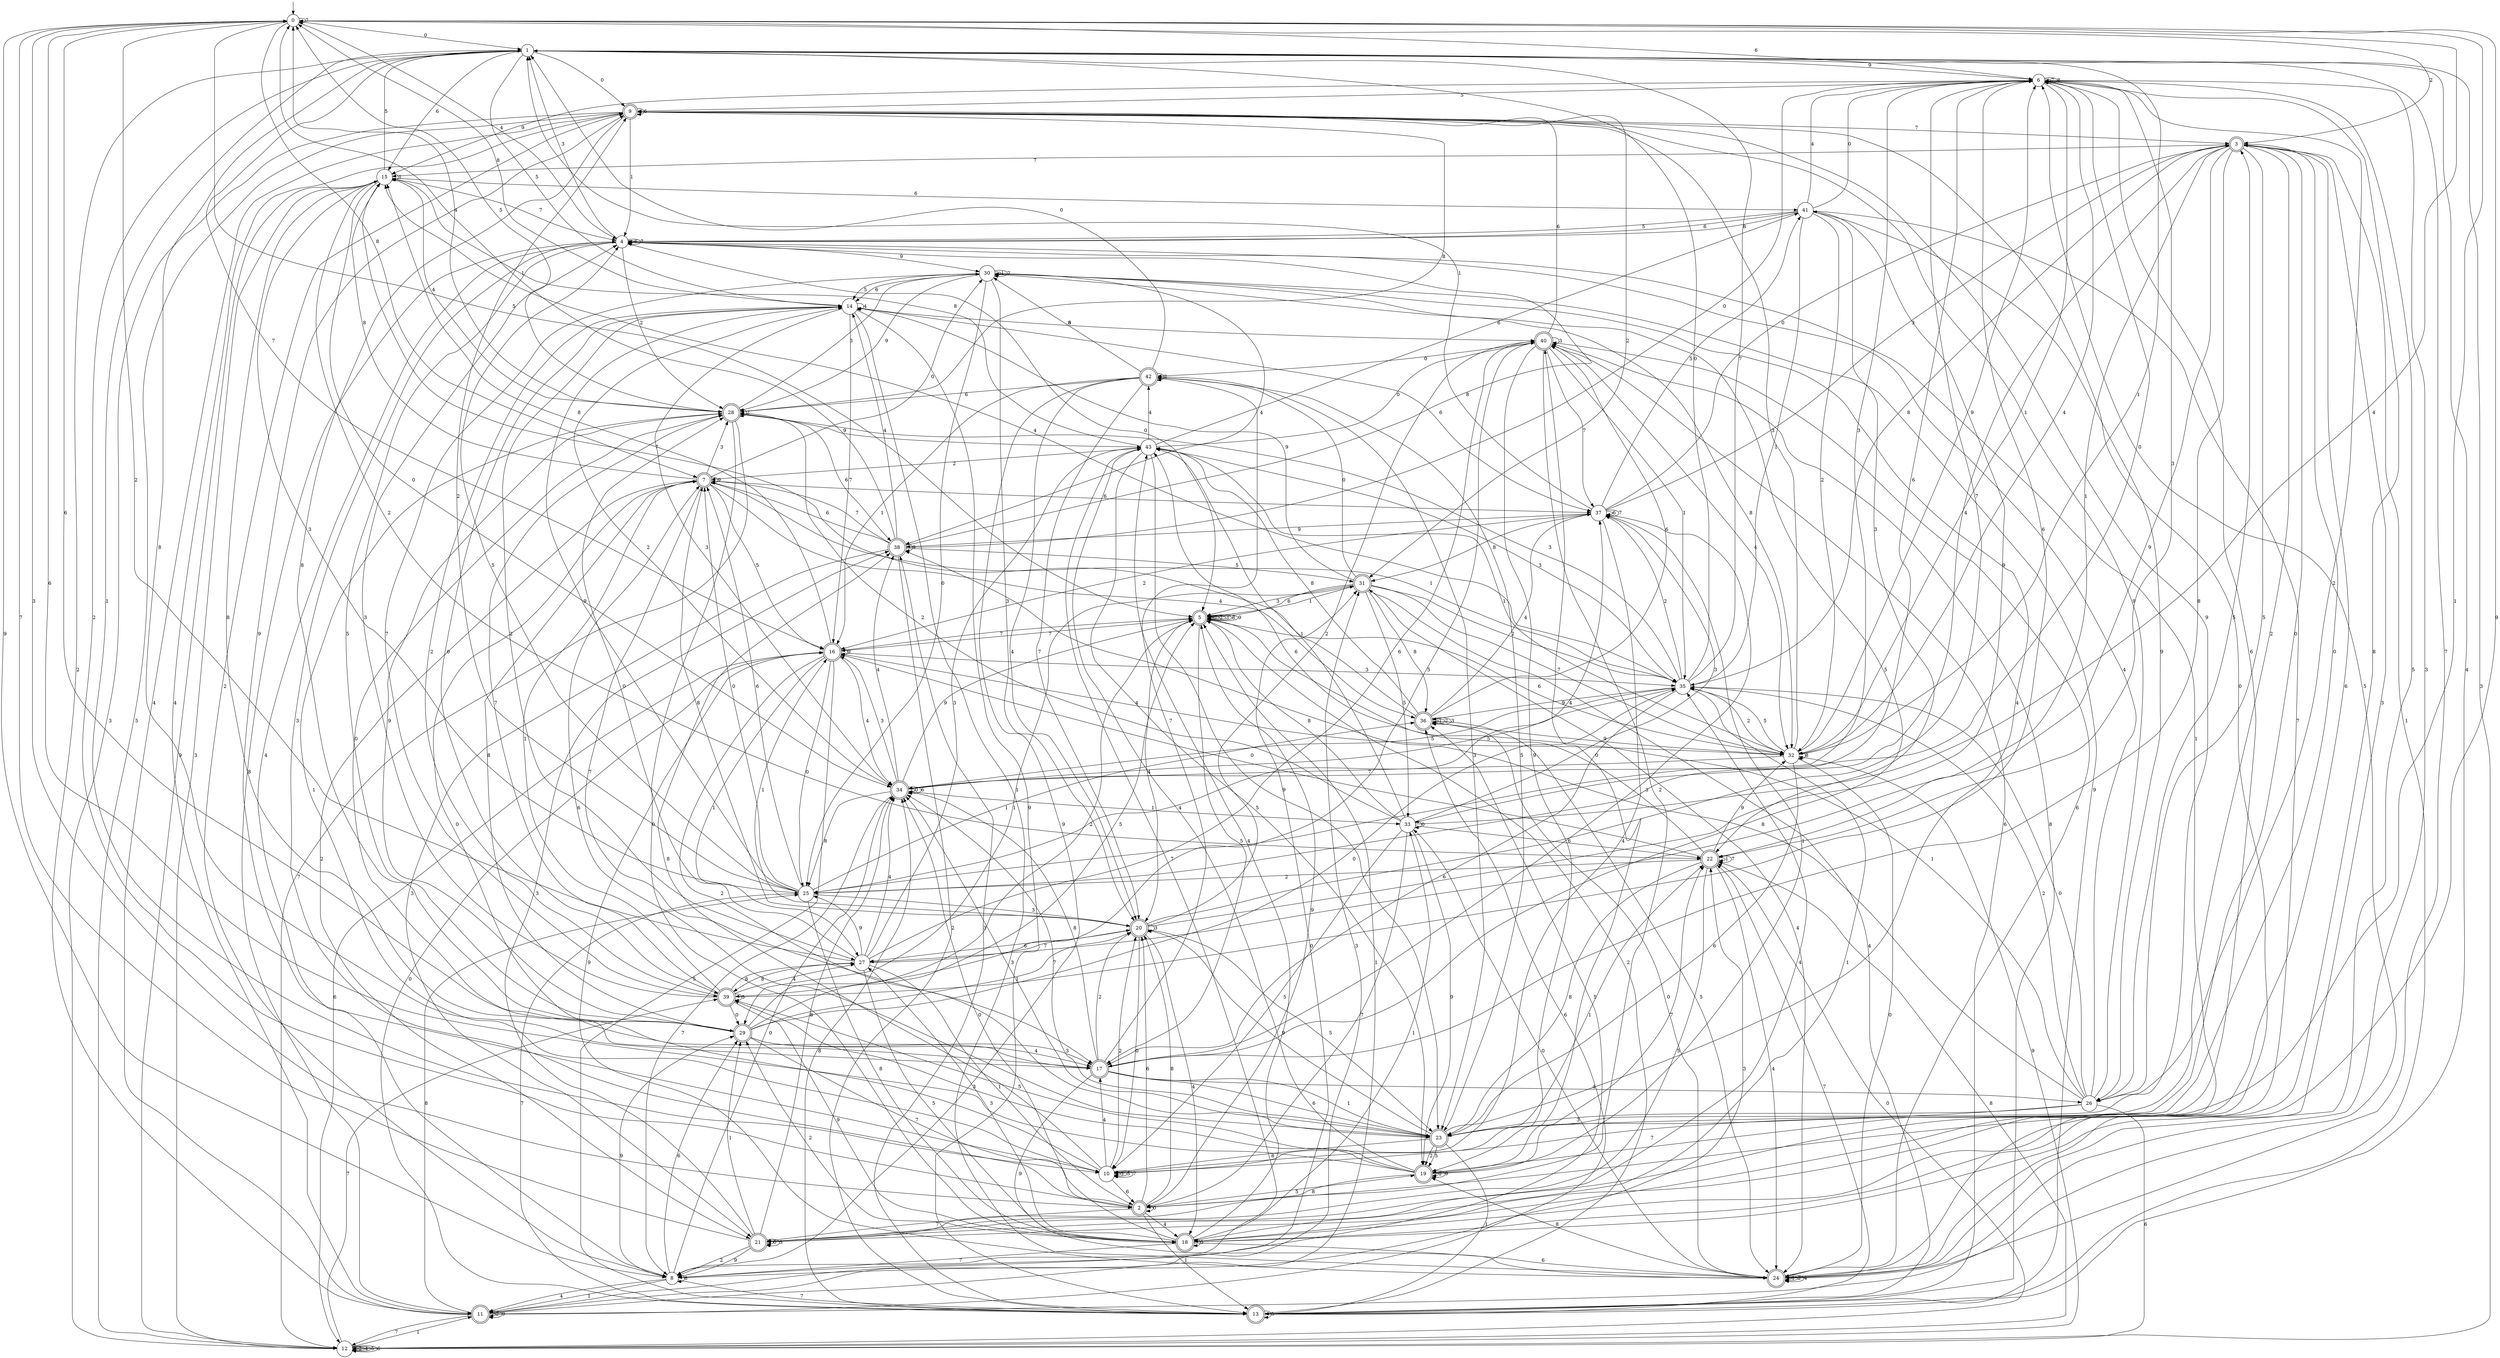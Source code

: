 digraph g {

	s0 [shape="circle" label="0"];
	s1 [shape="circle" label="1"];
	s2 [shape="doublecircle" label="2"];
	s3 [shape="doublecircle" label="3"];
	s4 [shape="circle" label="4"];
	s5 [shape="doublecircle" label="5"];
	s6 [shape="circle" label="6"];
	s7 [shape="doublecircle" label="7"];
	s8 [shape="circle" label="8"];
	s9 [shape="doublecircle" label="9"];
	s10 [shape="circle" label="10"];
	s11 [shape="doublecircle" label="11"];
	s12 [shape="circle" label="12"];
	s13 [shape="doublecircle" label="13"];
	s14 [shape="circle" label="14"];
	s15 [shape="circle" label="15"];
	s16 [shape="doublecircle" label="16"];
	s17 [shape="doublecircle" label="17"];
	s18 [shape="doublecircle" label="18"];
	s19 [shape="doublecircle" label="19"];
	s20 [shape="doublecircle" label="20"];
	s21 [shape="doublecircle" label="21"];
	s22 [shape="doublecircle" label="22"];
	s23 [shape="doublecircle" label="23"];
	s24 [shape="doublecircle" label="24"];
	s25 [shape="circle" label="25"];
	s26 [shape="circle" label="26"];
	s27 [shape="circle" label="27"];
	s28 [shape="doublecircle" label="28"];
	s29 [shape="doublecircle" label="29"];
	s30 [shape="circle" label="30"];
	s31 [shape="doublecircle" label="31"];
	s32 [shape="circle" label="32"];
	s33 [shape="circle" label="33"];
	s34 [shape="doublecircle" label="34"];
	s35 [shape="circle" label="35"];
	s36 [shape="doublecircle" label="36"];
	s37 [shape="circle" label="37"];
	s38 [shape="doublecircle" label="38"];
	s39 [shape="doublecircle" label="39"];
	s40 [shape="doublecircle" label="40"];
	s41 [shape="circle" label="41"];
	s42 [shape="doublecircle" label="42"];
	s43 [shape="circle" label="43"];
	s0 -> s1 [label="0"];
	s0 -> s2 [label="1"];
	s0 -> s3 [label="2"];
	s0 -> s2 [label="3"];
	s0 -> s4 [label="4"];
	s0 -> s5 [label="5"];
	s0 -> s6 [label="6"];
	s0 -> s0 [label="7"];
	s0 -> s7 [label="8"];
	s0 -> s8 [label="9"];
	s1 -> s9 [label="0"];
	s1 -> s10 [label="1"];
	s1 -> s11 [label="2"];
	s1 -> s12 [label="3"];
	s1 -> s13 [label="4"];
	s1 -> s14 [label="5"];
	s1 -> s15 [label="6"];
	s1 -> s16 [label="7"];
	s1 -> s17 [label="8"];
	s1 -> s6 [label="9"];
	s2 -> s2 [label="0"];
	s2 -> s13 [label="1"];
	s2 -> s1 [label="2"];
	s2 -> s4 [label="3"];
	s2 -> s18 [label="4"];
	s2 -> s19 [label="5"];
	s2 -> s20 [label="6"];
	s2 -> s21 [label="7"];
	s2 -> s20 [label="8"];
	s2 -> s5 [label="9"];
	s3 -> s19 [label="0"];
	s3 -> s22 [label="1"];
	s3 -> s23 [label="2"];
	s3 -> s24 [label="3"];
	s3 -> s25 [label="4"];
	s3 -> s26 [label="5"];
	s3 -> s21 [label="6"];
	s3 -> s15 [label="7"];
	s3 -> s17 [label="8"];
	s3 -> s27 [label="9"];
	s4 -> s5 [label="0"];
	s4 -> s18 [label="1"];
	s4 -> s28 [label="2"];
	s4 -> s1 [label="3"];
	s4 -> s8 [label="4"];
	s4 -> s29 [label="5"];
	s4 -> s4 [label="6"];
	s4 -> s4 [label="7"];
	s4 -> s11 [label="8"];
	s4 -> s30 [label="9"];
	s5 -> s5 [label="0"];
	s5 -> s31 [label="1"];
	s5 -> s5 [label="2"];
	s5 -> s5 [label="3"];
	s5 -> s20 [label="4"];
	s5 -> s17 [label="5"];
	s5 -> s32 [label="6"];
	s5 -> s16 [label="7"];
	s5 -> s5 [label="8"];
	s5 -> s5 [label="9"];
	s6 -> s33 [label="0"];
	s6 -> s32 [label="1"];
	s6 -> s26 [label="2"];
	s6 -> s34 [label="3"];
	s6 -> s32 [label="4"];
	s6 -> s9 [label="5"];
	s6 -> s25 [label="6"];
	s6 -> s6 [label="7"];
	s6 -> s6 [label="8"];
	s6 -> s15 [label="9"];
	s7 -> s30 [label="0"];
	s7 -> s35 [label="1"];
	s7 -> s21 [label="2"];
	s7 -> s28 [label="3"];
	s7 -> s36 [label="4"];
	s7 -> s16 [label="5"];
	s7 -> s37 [label="6"];
	s7 -> s17 [label="7"];
	s7 -> s15 [label="8"];
	s7 -> s7 [label="9"];
	s8 -> s34 [label="0"];
	s8 -> s11 [label="1"];
	s8 -> s9 [label="2"];
	s8 -> s22 [label="3"];
	s8 -> s11 [label="4"];
	s8 -> s36 [label="5"];
	s8 -> s29 [label="6"];
	s8 -> s13 [label="7"];
	s8 -> s8 [label="8"];
	s8 -> s29 [label="9"];
	s9 -> s24 [label="0"];
	s9 -> s4 [label="1"];
	s9 -> s31 [label="2"];
	s9 -> s12 [label="3"];
	s9 -> s11 [label="4"];
	s9 -> s12 [label="5"];
	s9 -> s9 [label="6"];
	s9 -> s3 [label="7"];
	s9 -> s29 [label="8"];
	s9 -> s23 [label="9"];
	s10 -> s7 [label="0"];
	s10 -> s22 [label="1"];
	s10 -> s20 [label="2"];
	s10 -> s10 [label="3"];
	s10 -> s17 [label="4"];
	s10 -> s10 [label="5"];
	s10 -> s2 [label="6"];
	s10 -> s10 [label="7"];
	s10 -> s38 [label="8"];
	s10 -> s9 [label="9"];
	s11 -> s31 [label="0"];
	s11 -> s5 [label="1"];
	s11 -> s11 [label="2"];
	s11 -> s31 [label="3"];
	s11 -> s9 [label="4"];
	s11 -> s6 [label="5"];
	s11 -> s36 [label="6"];
	s11 -> s12 [label="7"];
	s11 -> s25 [label="8"];
	s11 -> s11 [label="9"];
	s12 -> s22 [label="0"];
	s12 -> s11 [label="1"];
	s12 -> s12 [label="2"];
	s12 -> s15 [label="3"];
	s12 -> s12 [label="4"];
	s12 -> s12 [label="5"];
	s12 -> s12 [label="6"];
	s12 -> s39 [label="7"];
	s12 -> s22 [label="8"];
	s12 -> s32 [label="9"];
	s13 -> s16 [label="0"];
	s13 -> s3 [label="1"];
	s13 -> s5 [label="2"];
	s13 -> s38 [label="3"];
	s13 -> s31 [label="4"];
	s13 -> s13 [label="5"];
	s13 -> s40 [label="6"];
	s13 -> s22 [label="7"];
	s13 -> s34 [label="8"];
	s13 -> s30 [label="9"];
	s14 -> s39 [label="0"];
	s14 -> s24 [label="1"];
	s14 -> s27 [label="2"];
	s14 -> s34 [label="3"];
	s14 -> s14 [label="4"];
	s14 -> s40 [label="5"];
	s14 -> s37 [label="6"];
	s14 -> s16 [label="7"];
	s14 -> s0 [label="8"];
	s14 -> s13 [label="9"];
	s15 -> s34 [label="0"];
	s15 -> s15 [label="1"];
	s15 -> s22 [label="2"];
	s15 -> s25 [label="3"];
	s15 -> s28 [label="4"];
	s15 -> s1 [label="5"];
	s15 -> s41 [label="6"];
	s15 -> s4 [label="7"];
	s15 -> s17 [label="8"];
	s15 -> s12 [label="9"];
	s16 -> s25 [label="0"];
	s16 -> s27 [label="1"];
	s16 -> s23 [label="2"];
	s16 -> s35 [label="3"];
	s16 -> s34 [label="4"];
	s16 -> s13 [label="5"];
	s16 -> s12 [label="6"];
	s16 -> s5 [label="7"];
	s16 -> s15 [label="8"];
	s16 -> s16 [label="9"];
	s17 -> s28 [label="0"];
	s17 -> s23 [label="1"];
	s17 -> s20 [label="2"];
	s17 -> s37 [label="3"];
	s17 -> s26 [label="4"];
	s17 -> s30 [label="5"];
	s17 -> s23 [label="6"];
	s17 -> s42 [label="7"];
	s17 -> s34 [label="8"];
	s17 -> s24 [label="9"];
	s18 -> s34 [label="0"];
	s18 -> s33 [label="1"];
	s18 -> s29 [label="2"];
	s18 -> s27 [label="3"];
	s18 -> s43 [label="4"];
	s18 -> s18 [label="5"];
	s18 -> s24 [label="6"];
	s18 -> s8 [label="7"];
	s18 -> s6 [label="8"];
	s18 -> s0 [label="9"];
	s19 -> s40 [label="0"];
	s19 -> s37 [label="1"];
	s19 -> s19 [label="2"];
	s19 -> s39 [label="3"];
	s19 -> s43 [label="4"];
	s19 -> s39 [label="5"];
	s19 -> s0 [label="6"];
	s19 -> s22 [label="7"];
	s19 -> s2 [label="8"];
	s19 -> s19 [label="9"];
	s20 -> s10 [label="0"];
	s20 -> s16 [label="1"];
	s20 -> s40 [label="2"];
	s20 -> s20 [label="3"];
	s20 -> s18 [label="4"];
	s20 -> s23 [label="5"];
	s20 -> s27 [label="6"];
	s20 -> s6 [label="7"];
	s20 -> s7 [label="8"];
	s20 -> s41 [label="9"];
	s21 -> s21 [label="0"];
	s21 -> s29 [label="1"];
	s21 -> s8 [label="2"];
	s21 -> s38 [label="3"];
	s21 -> s35 [label="4"];
	s21 -> s21 [label="5"];
	s21 -> s6 [label="6"];
	s21 -> s0 [label="7"];
	s21 -> s34 [label="8"];
	s21 -> s8 [label="9"];
	s22 -> s16 [label="0"];
	s22 -> s22 [label="1"];
	s22 -> s25 [label="2"];
	s22 -> s6 [label="3"];
	s22 -> s24 [label="4"];
	s22 -> s21 [label="5"];
	s22 -> s43 [label="6"];
	s22 -> s22 [label="7"];
	s22 -> s23 [label="8"];
	s22 -> s32 [label="9"];
	s23 -> s3 [label="0"];
	s23 -> s13 [label="1"];
	s23 -> s19 [label="2"];
	s23 -> s34 [label="3"];
	s23 -> s30 [label="4"];
	s23 -> s19 [label="5"];
	s23 -> s7 [label="6"];
	s23 -> s34 [label="7"];
	s23 -> s10 [label="8"];
	s23 -> s20 [label="9"];
	s24 -> s33 [label="0"];
	s24 -> s24 [label="1"];
	s24 -> s24 [label="2"];
	s24 -> s6 [label="3"];
	s24 -> s24 [label="4"];
	s24 -> s6 [label="5"];
	s24 -> s40 [label="6"];
	s24 -> s1 [label="7"];
	s24 -> s19 [label="8"];
	s24 -> s16 [label="9"];
	s25 -> s7 [label="0"];
	s25 -> s36 [label="1"];
	s25 -> s9 [label="2"];
	s25 -> s20 [label="3"];
	s25 -> s37 [label="4"];
	s25 -> s4 [label="5"];
	s25 -> s7 [label="6"];
	s25 -> s13 [label="7"];
	s25 -> s18 [label="8"];
	s25 -> s14 [label="9"];
	s26 -> s35 [label="0"];
	s26 -> s5 [label="1"];
	s26 -> s35 [label="2"];
	s26 -> s23 [label="3"];
	s26 -> s4 [label="4"];
	s26 -> s3 [label="5"];
	s26 -> s12 [label="6"];
	s26 -> s10 [label="7"];
	s26 -> s38 [label="8"];
	s26 -> s9 [label="9"];
	s27 -> s28 [label="0"];
	s27 -> s2 [label="1"];
	s27 -> s0 [label="2"];
	s27 -> s43 [label="3"];
	s27 -> s34 [label="4"];
	s27 -> s18 [label="5"];
	s27 -> s40 [label="6"];
	s27 -> s20 [label="7"];
	s27 -> s39 [label="8"];
	s27 -> s25 [label="9"];
	s28 -> s18 [label="0"];
	s28 -> s10 [label="1"];
	s28 -> s28 [label="2"];
	s28 -> s30 [label="3"];
	s28 -> s0 [label="4"];
	s28 -> s0 [label="5"];
	s28 -> s38 [label="6"];
	s28 -> s12 [label="7"];
	s28 -> s9 [label="8"];
	s28 -> s43 [label="9"];
	s29 -> s35 [label="0"];
	s29 -> s20 [label="1"];
	s29 -> s5 [label="2"];
	s29 -> s17 [label="3"];
	s29 -> s17 [label="4"];
	s29 -> s5 [label="5"];
	s29 -> s0 [label="6"];
	s29 -> s2 [label="7"];
	s29 -> s7 [label="8"];
	s29 -> s28 [label="9"];
	s30 -> s25 [label="0"];
	s30 -> s30 [label="1"];
	s30 -> s30 [label="2"];
	s30 -> s20 [label="3"];
	s30 -> s38 [label="4"];
	s30 -> s14 [label="5"];
	s30 -> s14 [label="6"];
	s30 -> s39 [label="7"];
	s30 -> s32 [label="8"];
	s30 -> s28 [label="9"];
	s31 -> s42 [label="0"];
	s31 -> s29 [label="1"];
	s31 -> s35 [label="2"];
	s31 -> s5 [label="3"];
	s31 -> s24 [label="4"];
	s31 -> s33 [label="5"];
	s31 -> s5 [label="6"];
	s31 -> s32 [label="7"];
	s31 -> s36 [label="8"];
	s31 -> s14 [label="9"];
	s32 -> s24 [label="0"];
	s32 -> s1 [label="1"];
	s32 -> s35 [label="2"];
	s32 -> s9 [label="3"];
	s32 -> s16 [label="4"];
	s32 -> s35 [label="5"];
	s32 -> s23 [label="6"];
	s32 -> s34 [label="7"];
	s32 -> s32 [label="8"];
	s32 -> s6 [label="9"];
	s33 -> s33 [label="0"];
	s33 -> s43 [label="1"];
	s33 -> s28 [label="2"];
	s33 -> s37 [label="3"];
	s33 -> s0 [label="4"];
	s33 -> s10 [label="5"];
	s33 -> s22 [label="6"];
	s33 -> s2 [label="7"];
	s33 -> s5 [label="8"];
	s33 -> s19 [label="9"];
	s34 -> s34 [label="0"];
	s34 -> s33 [label="1"];
	s34 -> s14 [label="2"];
	s34 -> s16 [label="3"];
	s34 -> s38 [label="4"];
	s34 -> s35 [label="5"];
	s34 -> s34 [label="6"];
	s34 -> s8 [label="7"];
	s34 -> s25 [label="8"];
	s34 -> s5 [label="9"];
	s35 -> s1 [label="0"];
	s35 -> s18 [label="1"];
	s35 -> s37 [label="2"];
	s35 -> s28 [label="3"];
	s35 -> s15 [label="4"];
	s35 -> s34 [label="5"];
	s35 -> s17 [label="6"];
	s35 -> s1 [label="7"];
	s35 -> s3 [label="8"];
	s35 -> s36 [label="9"];
	s36 -> s24 [label="0"];
	s36 -> s36 [label="1"];
	s36 -> s36 [label="2"];
	s36 -> s36 [label="3"];
	s36 -> s37 [label="4"];
	s36 -> s24 [label="5"];
	s36 -> s40 [label="6"];
	s36 -> s15 [label="7"];
	s36 -> s43 [label="8"];
	s36 -> s32 [label="9"];
	s37 -> s3 [label="0"];
	s37 -> s1 [label="1"];
	s37 -> s16 [label="2"];
	s37 -> s3 [label="3"];
	s37 -> s10 [label="4"];
	s37 -> s41 [label="5"];
	s37 -> s37 [label="6"];
	s37 -> s37 [label="7"];
	s37 -> s31 [label="8"];
	s37 -> s38 [label="9"];
	s38 -> s6 [label="0"];
	s38 -> s0 [label="1"];
	s38 -> s13 [label="2"];
	s38 -> s21 [label="3"];
	s38 -> s14 [label="4"];
	s38 -> s31 [label="5"];
	s38 -> s7 [label="6"];
	s38 -> s7 [label="7"];
	s38 -> s4 [label="8"];
	s38 -> s38 [label="9"];
	s39 -> s29 [label="0"];
	s39 -> s7 [label="1"];
	s39 -> s14 [label="2"];
	s39 -> s4 [label="3"];
	s39 -> s27 [label="4"];
	s39 -> s39 [label="5"];
	s39 -> s6 [label="6"];
	s39 -> s28 [label="7"];
	s39 -> s27 [label="8"];
	s39 -> s18 [label="9"];
	s40 -> s42 [label="0"];
	s40 -> s35 [label="1"];
	s40 -> s21 [label="2"];
	s40 -> s40 [label="3"];
	s40 -> s32 [label="4"];
	s40 -> s39 [label="5"];
	s40 -> s9 [label="6"];
	s40 -> s37 [label="7"];
	s40 -> s13 [label="8"];
	s40 -> s19 [label="9"];
	s41 -> s6 [label="0"];
	s41 -> s35 [label="1"];
	s41 -> s32 [label="2"];
	s41 -> s22 [label="3"];
	s41 -> s6 [label="4"];
	s41 -> s4 [label="5"];
	s41 -> s4 [label="6"];
	s41 -> s18 [label="7"];
	s41 -> s4 [label="8"];
	s41 -> s26 [label="9"];
	s42 -> s1 [label="0"];
	s42 -> s16 [label="1"];
	s42 -> s42 [label="2"];
	s42 -> s23 [label="3"];
	s42 -> s20 [label="4"];
	s42 -> s23 [label="5"];
	s42 -> s28 [label="6"];
	s42 -> s20 [label="7"];
	s42 -> s30 [label="8"];
	s42 -> s8 [label="9"];
	s43 -> s40 [label="0"];
	s43 -> s32 [label="1"];
	s43 -> s7 [label="2"];
	s43 -> s35 [label="3"];
	s43 -> s42 [label="4"];
	s43 -> s19 [label="5"];
	s43 -> s41 [label="6"];
	s43 -> s8 [label="7"];
	s43 -> s15 [label="8"];
	s43 -> s23 [label="9"];

__start0 [label="" shape="none" width="0" height="0"];
__start0 -> s0;

}

